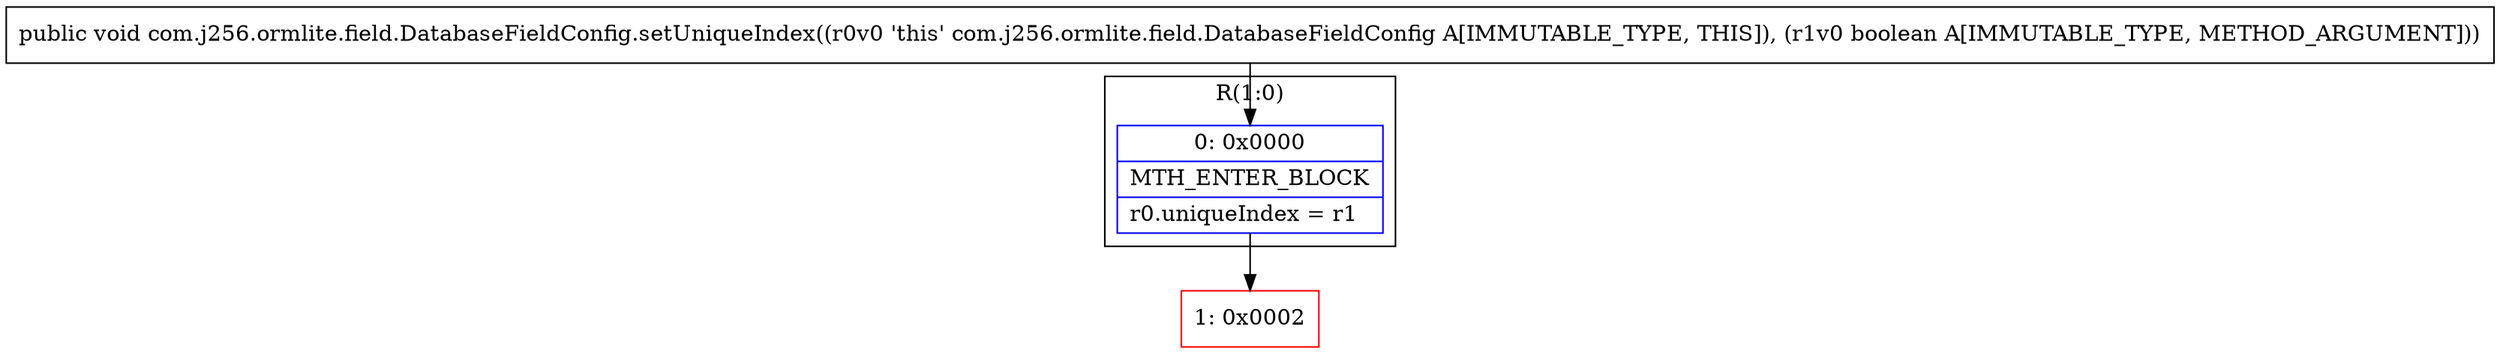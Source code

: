 digraph "CFG forcom.j256.ormlite.field.DatabaseFieldConfig.setUniqueIndex(Z)V" {
subgraph cluster_Region_1677691780 {
label = "R(1:0)";
node [shape=record,color=blue];
Node_0 [shape=record,label="{0\:\ 0x0000|MTH_ENTER_BLOCK\l|r0.uniqueIndex = r1\l}"];
}
Node_1 [shape=record,color=red,label="{1\:\ 0x0002}"];
MethodNode[shape=record,label="{public void com.j256.ormlite.field.DatabaseFieldConfig.setUniqueIndex((r0v0 'this' com.j256.ormlite.field.DatabaseFieldConfig A[IMMUTABLE_TYPE, THIS]), (r1v0 boolean A[IMMUTABLE_TYPE, METHOD_ARGUMENT])) }"];
MethodNode -> Node_0;
Node_0 -> Node_1;
}

